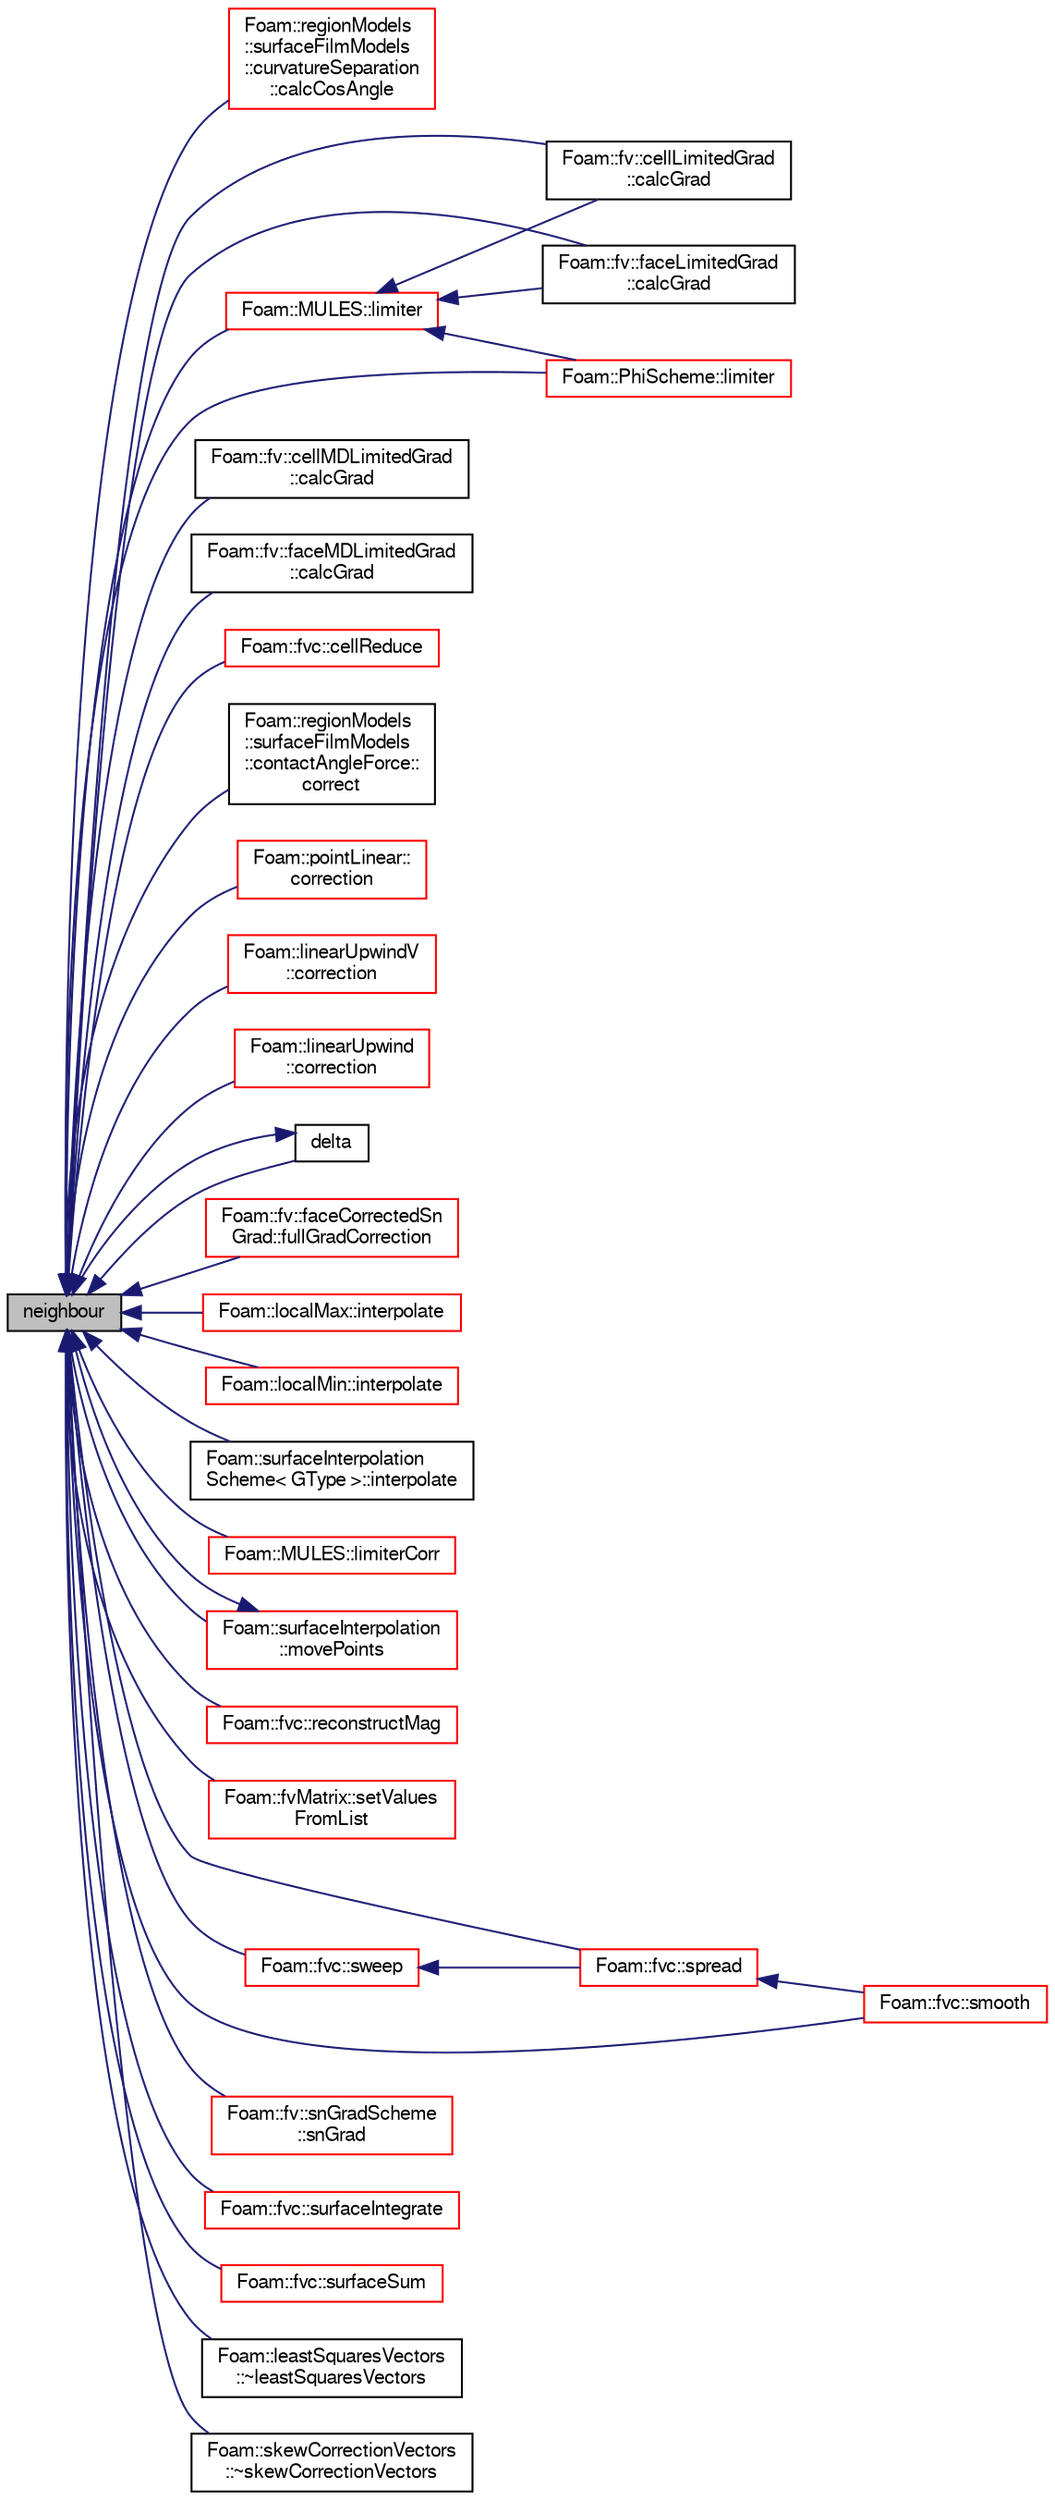 digraph "neighbour"
{
  bgcolor="transparent";
  edge [fontname="FreeSans",fontsize="10",labelfontname="FreeSans",labelfontsize="10"];
  node [fontname="FreeSans",fontsize="10",shape=record];
  rankdir="LR";
  Node9483 [label="neighbour",height=0.2,width=0.4,color="black", fillcolor="grey75", style="filled", fontcolor="black"];
  Node9483 -> Node9484 [dir="back",color="midnightblue",fontsize="10",style="solid",fontname="FreeSans"];
  Node9484 [label="Foam::regionModels\l::surfaceFilmModels\l::curvatureSeparation\l::calcCosAngle",height=0.2,width=0.4,color="red",URL="$a29094.html#a6595a2ccc657d73bb3e77c3dad18b386",tooltip="Calculate the cosine of the angle between gravity vector and. "];
  Node9483 -> Node9487 [dir="back",color="midnightblue",fontsize="10",style="solid",fontname="FreeSans"];
  Node9487 [label="Foam::fv::cellLimitedGrad\l::calcGrad",height=0.2,width=0.4,color="black",URL="$a22562.html#a407cbc6dd7a58b7675a05977b4cbed53"];
  Node9483 -> Node9488 [dir="back",color="midnightblue",fontsize="10",style="solid",fontname="FreeSans"];
  Node9488 [label="Foam::fv::cellMDLimitedGrad\l::calcGrad",height=0.2,width=0.4,color="black",URL="$a22566.html#a407cbc6dd7a58b7675a05977b4cbed53"];
  Node9483 -> Node9489 [dir="back",color="midnightblue",fontsize="10",style="solid",fontname="FreeSans"];
  Node9489 [label="Foam::fv::faceLimitedGrad\l::calcGrad",height=0.2,width=0.4,color="black",URL="$a22570.html#a407cbc6dd7a58b7675a05977b4cbed53"];
  Node9483 -> Node9490 [dir="back",color="midnightblue",fontsize="10",style="solid",fontname="FreeSans"];
  Node9490 [label="Foam::fv::faceMDLimitedGrad\l::calcGrad",height=0.2,width=0.4,color="black",URL="$a22574.html#a407cbc6dd7a58b7675a05977b4cbed53"];
  Node9483 -> Node9491 [dir="back",color="midnightblue",fontsize="10",style="solid",fontname="FreeSans"];
  Node9491 [label="Foam::fvc::cellReduce",height=0.2,width=0.4,color="red",URL="$a21134.html#ad1eef12eff315ed10d8e18008e01b8eb"];
  Node9483 -> Node9494 [dir="back",color="midnightblue",fontsize="10",style="solid",fontname="FreeSans"];
  Node9494 [label="Foam::regionModels\l::surfaceFilmModels\l::contactAngleForce::\lcorrect",height=0.2,width=0.4,color="black",URL="$a29078.html#ae8286cb1594f9b26a1c5291173459307",tooltip="Correct. "];
  Node9483 -> Node9495 [dir="back",color="midnightblue",fontsize="10",style="solid",fontname="FreeSans"];
  Node9495 [label="Foam::pointLinear::\lcorrection",height=0.2,width=0.4,color="red",URL="$a23226.html#a683d4cb418f39972bd3c928468a84681",tooltip="Return the explicit correction to the face-interpolate. "];
  Node9483 -> Node9497 [dir="back",color="midnightblue",fontsize="10",style="solid",fontname="FreeSans"];
  Node9497 [label="Foam::linearUpwindV\l::correction",height=0.2,width=0.4,color="red",URL="$a23198.html#ac26ead7414cbab39c598047884ab43b5",tooltip="Return the explicit correction to the face-interpolate. "];
  Node9483 -> Node9499 [dir="back",color="midnightblue",fontsize="10",style="solid",fontname="FreeSans"];
  Node9499 [label="Foam::linearUpwind\l::correction",height=0.2,width=0.4,color="red",URL="$a23194.html#ac26ead7414cbab39c598047884ab43b5",tooltip="Return the explicit correction to the face-interpolate. "];
  Node9483 -> Node9503 [dir="back",color="midnightblue",fontsize="10",style="solid",fontname="FreeSans"];
  Node9503 [label="delta",height=0.2,width=0.4,color="black",URL="$a22766.html#afd98908123558b928fae6ec9b0844494",tooltip="Return face deltas as surfaceVectorField. "];
  Node9503 -> Node9483 [dir="back",color="midnightblue",fontsize="10",style="solid",fontname="FreeSans"];
  Node9483 -> Node9504 [dir="back",color="midnightblue",fontsize="10",style="solid",fontname="FreeSans"];
  Node9504 [label="Foam::fv::faceCorrectedSn\lGrad::fullGradCorrection",height=0.2,width=0.4,color="red",URL="$a22598.html#ae3eb8307c31a36fcb2cbf122a447896b",tooltip="Return the explicit correction to the faceCorrectedSnGrad. "];
  Node9483 -> Node9508 [dir="back",color="midnightblue",fontsize="10",style="solid",fontname="FreeSans"];
  Node9508 [label="Foam::localMax::interpolate",height=0.2,width=0.4,color="red",URL="$a23206.html#afa17cc125605c695de2537e795d5d721",tooltip="Return the face-interpolate of the given cell field. "];
  Node9483 -> Node9511 [dir="back",color="midnightblue",fontsize="10",style="solid",fontname="FreeSans"];
  Node9511 [label="Foam::localMin::interpolate",height=0.2,width=0.4,color="red",URL="$a23210.html#afa17cc125605c695de2537e795d5d721",tooltip="Return the face-interpolate of the given cell field. "];
  Node9483 -> Node9514 [dir="back",color="midnightblue",fontsize="10",style="solid",fontname="FreeSans"];
  Node9514 [label="Foam::surfaceInterpolation\lScheme\< GType \>::interpolate",height=0.2,width=0.4,color="black",URL="$a23278.html#a6db428e2e2fcb4a53956f43180eda5f0",tooltip="Return the face-interpolate of the given cell field. "];
  Node9483 -> Node9515 [dir="back",color="midnightblue",fontsize="10",style="solid",fontname="FreeSans"];
  Node9515 [label="Foam::PhiScheme::limiter",height=0.2,width=0.4,color="red",URL="$a23062.html#ab5b7fd4ec9a566fa360765146f0c4f4f",tooltip="Return the interpolation weighting factors. "];
  Node9483 -> Node9517 [dir="back",color="midnightblue",fontsize="10",style="solid",fontname="FreeSans"];
  Node9517 [label="Foam::MULES::limiter",height=0.2,width=0.4,color="red",URL="$a21136.html#ae90eb6b771613f9ffe9bbe814bc2d479"];
  Node9517 -> Node9487 [dir="back",color="midnightblue",fontsize="10",style="solid",fontname="FreeSans"];
  Node9517 -> Node9489 [dir="back",color="midnightblue",fontsize="10",style="solid",fontname="FreeSans"];
  Node9517 -> Node9515 [dir="back",color="midnightblue",fontsize="10",style="solid",fontname="FreeSans"];
  Node9483 -> Node9542 [dir="back",color="midnightblue",fontsize="10",style="solid",fontname="FreeSans"];
  Node9542 [label="Foam::MULES::limiterCorr",height=0.2,width=0.4,color="red",URL="$a21136.html#a38e5d08438513810310daf8913dc4917"];
  Node9483 -> Node9549 [dir="back",color="midnightblue",fontsize="10",style="solid",fontname="FreeSans"];
  Node9549 [label="Foam::surfaceInterpolation\l::movePoints",height=0.2,width=0.4,color="red",URL="$a23274.html#a049fe0a86e2c86b4c0bb5fe02583bea4",tooltip="Do what is neccessary if the mesh has moved. "];
  Node9549 -> Node9483 [dir="back",color="midnightblue",fontsize="10",style="solid",fontname="FreeSans"];
  Node9483 -> Node9575 [dir="back",color="midnightblue",fontsize="10",style="solid",fontname="FreeSans"];
  Node9575 [label="Foam::fvc::reconstructMag",height=0.2,width=0.4,color="red",URL="$a21134.html#a29cdad91ee3fc2ac251ac2b4872557da"];
  Node9483 -> Node9577 [dir="back",color="midnightblue",fontsize="10",style="solid",fontname="FreeSans"];
  Node9577 [label="Foam::fvMatrix::setValues\lFromList",height=0.2,width=0.4,color="red",URL="$a22358.html#ae2373f8bf20e55920fbe1157213a9858",tooltip="Set solution in given cells to the specified values. "];
  Node9483 -> Node9624 [dir="back",color="midnightblue",fontsize="10",style="solid",fontname="FreeSans"];
  Node9624 [label="Foam::fvc::smooth",height=0.2,width=0.4,color="red",URL="$a21134.html#a417a555eb3108fd8d6c41c0aec39a633"];
  Node9483 -> Node9632 [dir="back",color="midnightblue",fontsize="10",style="solid",fontname="FreeSans"];
  Node9632 [label="Foam::fv::snGradScheme\l::snGrad",height=0.2,width=0.4,color="red",URL="$a22610.html#aaaa1dd14567f9116d35f40c25da74990",tooltip="Return the snGrad of the given cell field with the given deltaCoeffs. "];
  Node9483 -> Node9651 [dir="back",color="midnightblue",fontsize="10",style="solid",fontname="FreeSans"];
  Node9651 [label="Foam::fvc::spread",height=0.2,width=0.4,color="red",URL="$a21134.html#a8a82f265e99ca3a2aa0d656f2388b991"];
  Node9651 -> Node9624 [dir="back",color="midnightblue",fontsize="10",style="solid",fontname="FreeSans"];
  Node9483 -> Node9653 [dir="back",color="midnightblue",fontsize="10",style="solid",fontname="FreeSans"];
  Node9653 [label="Foam::fvc::surfaceIntegrate",height=0.2,width=0.4,color="red",URL="$a21134.html#aba5bf4c91953aa61f90bc35f6d487fd6"];
  Node9483 -> Node11431 [dir="back",color="midnightblue",fontsize="10",style="solid",fontname="FreeSans"];
  Node11431 [label="Foam::fvc::surfaceSum",height=0.2,width=0.4,color="red",URL="$a21134.html#aa0a1e3c4ec02aa6a37f517c4d5270046"];
  Node9483 -> Node11489 [dir="back",color="midnightblue",fontsize="10",style="solid",fontname="FreeSans"];
  Node11489 [label="Foam::fvc::sweep",height=0.2,width=0.4,color="red",URL="$a21134.html#a0ba98d69297b54282b0a15e74ec2ec67"];
  Node11489 -> Node9651 [dir="back",color="midnightblue",fontsize="10",style="solid",fontname="FreeSans"];
  Node9483 -> Node11504 [dir="back",color="midnightblue",fontsize="10",style="solid",fontname="FreeSans"];
  Node11504 [label="Foam::leastSquaresVectors\l::~leastSquaresVectors",height=0.2,width=0.4,color="black",URL="$a22558.html#a174123ef1199fb59e95687bd040ab465",tooltip="Destructor. "];
  Node9483 -> Node11505 [dir="back",color="midnightblue",fontsize="10",style="solid",fontname="FreeSans"];
  Node11505 [label="Foam::skewCorrectionVectors\l::~skewCorrectionVectors",height=0.2,width=0.4,color="black",URL="$a23258.html#a16c9b82f5dcc80a9c175094d7c5e1020",tooltip="Destructor. "];
}

